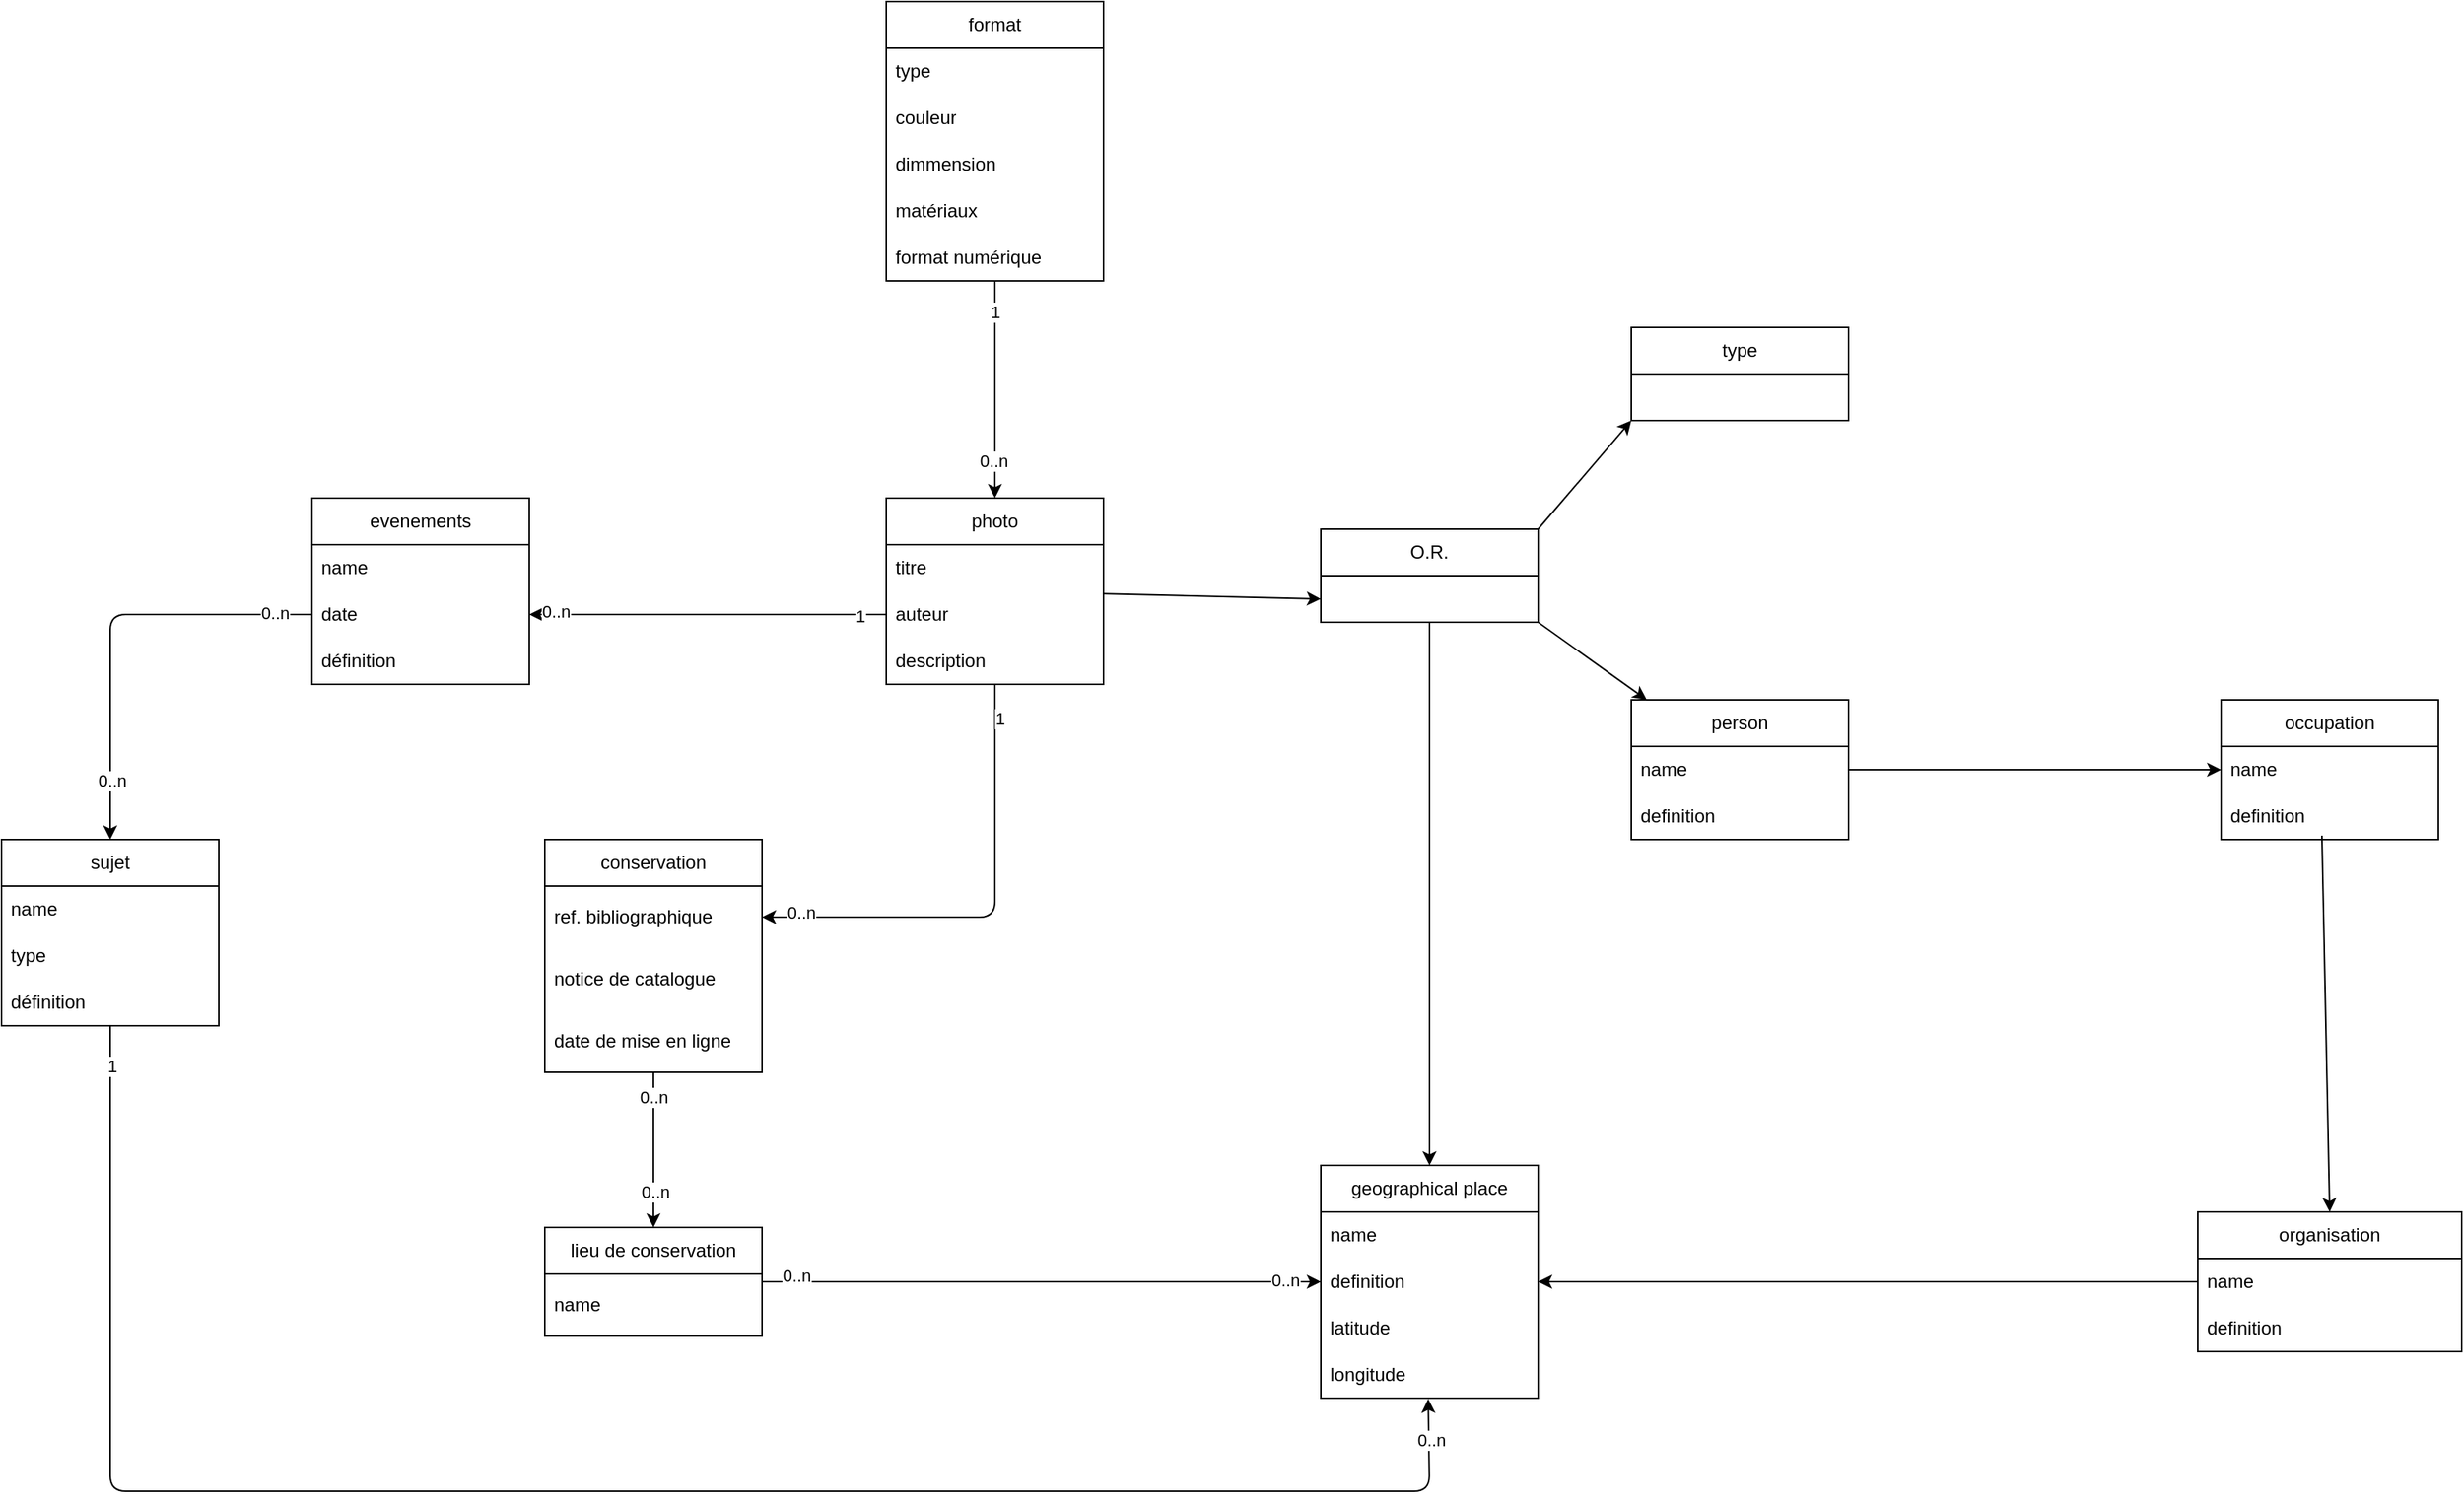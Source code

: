 <mxfile>
    <diagram id="N6279mAM9UXRVaeuRGdW" name="Page-1">
        <mxGraphModel dx="2259" dy="1699" grid="1" gridSize="10" guides="1" tooltips="1" connect="1" arrows="1" fold="1" page="1" pageScale="1" pageWidth="850" pageHeight="1100" math="0" shadow="0">
            <root>
                <mxCell id="0"/>
                <mxCell id="1" parent="0"/>
                <mxCell id="66" style="edgeStyle=none;html=1;entryX=0;entryY=0.5;entryDx=0;entryDy=0;" parent="1" source="11" target="31" edge="1">
                    <mxGeometry relative="1" as="geometry">
                        <Array as="points">
                            <mxPoint x="300" y="745"/>
                        </Array>
                    </mxGeometry>
                </mxCell>
                <mxCell id="98" value="0..n" style="edgeLabel;html=1;align=center;verticalAlign=middle;resizable=0;points=[];" vertex="1" connectable="0" parent="66">
                    <mxGeometry x="-0.881" y="4" relative="1" as="geometry">
                        <mxPoint as="offset"/>
                    </mxGeometry>
                </mxCell>
                <mxCell id="99" value="0..n" style="edgeLabel;html=1;align=center;verticalAlign=middle;resizable=0;points=[];" vertex="1" connectable="0" parent="66">
                    <mxGeometry x="0.873" y="1" relative="1" as="geometry">
                        <mxPoint as="offset"/>
                    </mxGeometry>
                </mxCell>
                <mxCell id="11" value="lieu de conservation" style="swimlane;fontStyle=0;childLayout=stackLayout;horizontal=1;startSize=30;horizontalStack=0;resizeParent=1;resizeParentMax=0;resizeLast=0;collapsible=1;marginBottom=0;whiteSpace=wrap;html=1;" parent="1" vertex="1">
                    <mxGeometry x="10" y="710" width="140" height="70" as="geometry">
                        <mxRectangle x="320" y="280" width="90" height="30" as="alternateBounds"/>
                    </mxGeometry>
                </mxCell>
                <mxCell id="57" value="name" style="text;strokeColor=none;fillColor=none;align=left;verticalAlign=middle;spacingLeft=4;spacingRight=4;overflow=hidden;points=[[0,0.5],[1,0.5]];portConstraint=eastwest;rotatable=0;whiteSpace=wrap;html=1;" parent="11" vertex="1">
                    <mxGeometry y="30" width="140" height="40" as="geometry"/>
                </mxCell>
                <mxCell id="19" style="edgeStyle=none;html=1;exitX=1;exitY=0;exitDx=0;exitDy=0;entryX=0;entryY=1;entryDx=0;entryDy=0;" parent="1" source="12" target="14" edge="1">
                    <mxGeometry relative="1" as="geometry">
                        <mxPoint x="730" y="220" as="targetPoint"/>
                    </mxGeometry>
                </mxCell>
                <mxCell id="20" style="edgeStyle=none;html=1;exitX=1;exitY=1;exitDx=0;exitDy=0;entryX=0;entryY=0;entryDx=0;entryDy=0;" parent="1" source="12" edge="1">
                    <mxGeometry relative="1" as="geometry">
                        <mxPoint x="720" y="370" as="targetPoint"/>
                    </mxGeometry>
                </mxCell>
                <mxCell id="34" style="edgeStyle=none;html=1;exitX=0.5;exitY=1;exitDx=0;exitDy=0;entryX=0.5;entryY=0;entryDx=0;entryDy=0;" parent="1" source="12" target="29" edge="1">
                    <mxGeometry relative="1" as="geometry"/>
                </mxCell>
                <mxCell id="12" value="O.R." style="swimlane;fontStyle=0;childLayout=stackLayout;horizontal=1;startSize=30;horizontalStack=0;resizeParent=1;resizeParentMax=0;resizeLast=0;collapsible=1;marginBottom=0;whiteSpace=wrap;html=1;" parent="1" vertex="1">
                    <mxGeometry x="510" y="260" width="140" height="60" as="geometry">
                        <mxRectangle x="320" y="280" width="90" height="30" as="alternateBounds"/>
                    </mxGeometry>
                </mxCell>
                <mxCell id="14" value="type" style="swimlane;fontStyle=0;childLayout=stackLayout;horizontal=1;startSize=30;horizontalStack=0;resizeParent=1;resizeParentMax=0;resizeLast=0;collapsible=1;marginBottom=0;whiteSpace=wrap;html=1;" parent="1" vertex="1">
                    <mxGeometry x="710" y="130" width="140" height="60" as="geometry">
                        <mxRectangle x="320" y="280" width="90" height="30" as="alternateBounds"/>
                    </mxGeometry>
                </mxCell>
                <mxCell id="24" value="person" style="swimlane;fontStyle=0;childLayout=stackLayout;horizontal=1;startSize=30;horizontalStack=0;resizeParent=1;resizeParentMax=0;resizeLast=0;collapsible=1;marginBottom=0;whiteSpace=wrap;html=1;" parent="1" vertex="1">
                    <mxGeometry x="710" y="370" width="140" height="90" as="geometry"/>
                </mxCell>
                <mxCell id="25" value="name" style="text;strokeColor=none;fillColor=none;align=left;verticalAlign=middle;spacingLeft=4;spacingRight=4;overflow=hidden;points=[[0,0.5],[1,0.5]];portConstraint=eastwest;rotatable=0;whiteSpace=wrap;html=1;" parent="24" vertex="1">
                    <mxGeometry y="30" width="140" height="30" as="geometry"/>
                </mxCell>
                <mxCell id="26" value="definition" style="text;strokeColor=none;fillColor=none;align=left;verticalAlign=middle;spacingLeft=4;spacingRight=4;overflow=hidden;points=[[0,0.5],[1,0.5]];portConstraint=eastwest;rotatable=0;whiteSpace=wrap;html=1;" parent="24" vertex="1">
                    <mxGeometry y="60" width="140" height="30" as="geometry"/>
                </mxCell>
                <mxCell id="29" value="geographical place" style="swimlane;fontStyle=0;childLayout=stackLayout;horizontal=1;startSize=30;horizontalStack=0;resizeParent=1;resizeParentMax=0;resizeLast=0;collapsible=1;marginBottom=0;whiteSpace=wrap;html=1;" parent="1" vertex="1">
                    <mxGeometry x="510" y="670" width="140" height="150" as="geometry"/>
                </mxCell>
                <mxCell id="30" value="name" style="text;strokeColor=none;fillColor=none;align=left;verticalAlign=middle;spacingLeft=4;spacingRight=4;overflow=hidden;points=[[0,0.5],[1,0.5]];portConstraint=eastwest;rotatable=0;whiteSpace=wrap;html=1;" parent="29" vertex="1">
                    <mxGeometry y="30" width="140" height="30" as="geometry"/>
                </mxCell>
                <mxCell id="31" value="definition" style="text;strokeColor=none;fillColor=none;align=left;verticalAlign=middle;spacingLeft=4;spacingRight=4;overflow=hidden;points=[[0,0.5],[1,0.5]];portConstraint=eastwest;rotatable=0;whiteSpace=wrap;html=1;" parent="29" vertex="1">
                    <mxGeometry y="60" width="140" height="30" as="geometry"/>
                </mxCell>
                <mxCell id="32" value="latitude" style="text;strokeColor=none;fillColor=none;align=left;verticalAlign=middle;spacingLeft=4;spacingRight=4;overflow=hidden;points=[[0,0.5],[1,0.5]];portConstraint=eastwest;rotatable=0;whiteSpace=wrap;html=1;" parent="29" vertex="1">
                    <mxGeometry y="90" width="140" height="30" as="geometry"/>
                </mxCell>
                <mxCell id="33" value="longitude" style="text;strokeColor=none;fillColor=none;align=left;verticalAlign=middle;spacingLeft=4;spacingRight=4;overflow=hidden;points=[[0,0.5],[1,0.5]];portConstraint=eastwest;rotatable=0;whiteSpace=wrap;html=1;" parent="29" vertex="1">
                    <mxGeometry y="120" width="140" height="30" as="geometry"/>
                </mxCell>
                <mxCell id="35" value="occupation" style="swimlane;fontStyle=0;childLayout=stackLayout;horizontal=1;startSize=30;horizontalStack=0;resizeParent=1;resizeParentMax=0;resizeLast=0;collapsible=1;marginBottom=0;whiteSpace=wrap;html=1;" parent="1" vertex="1">
                    <mxGeometry x="1090" y="370" width="140" height="90" as="geometry"/>
                </mxCell>
                <mxCell id="36" value="name" style="text;strokeColor=none;fillColor=none;align=left;verticalAlign=middle;spacingLeft=4;spacingRight=4;overflow=hidden;points=[[0,0.5],[1,0.5]];portConstraint=eastwest;rotatable=0;whiteSpace=wrap;html=1;" parent="35" vertex="1">
                    <mxGeometry y="30" width="140" height="30" as="geometry"/>
                </mxCell>
                <mxCell id="37" value="definition" style="text;strokeColor=none;fillColor=none;align=left;verticalAlign=middle;spacingLeft=4;spacingRight=4;overflow=hidden;points=[[0,0.5],[1,0.5]];portConstraint=eastwest;rotatable=0;whiteSpace=wrap;html=1;" parent="35" vertex="1">
                    <mxGeometry y="60" width="140" height="30" as="geometry"/>
                </mxCell>
                <mxCell id="40" value="organisation" style="swimlane;fontStyle=0;childLayout=stackLayout;horizontal=1;startSize=30;horizontalStack=0;resizeParent=1;resizeParentMax=0;resizeLast=0;collapsible=1;marginBottom=0;whiteSpace=wrap;html=1;" parent="1" vertex="1">
                    <mxGeometry x="1075" y="700" width="170" height="90" as="geometry"/>
                </mxCell>
                <mxCell id="41" value="name" style="text;strokeColor=none;fillColor=none;align=left;verticalAlign=middle;spacingLeft=4;spacingRight=4;overflow=hidden;points=[[0,0.5],[1,0.5]];portConstraint=eastwest;rotatable=0;whiteSpace=wrap;html=1;" parent="40" vertex="1">
                    <mxGeometry y="30" width="170" height="30" as="geometry"/>
                </mxCell>
                <mxCell id="42" value="definition" style="text;strokeColor=none;fillColor=none;align=left;verticalAlign=middle;spacingLeft=4;spacingRight=4;overflow=hidden;points=[[0,0.5],[1,0.5]];portConstraint=eastwest;rotatable=0;whiteSpace=wrap;html=1;" parent="40" vertex="1">
                    <mxGeometry y="60" width="170" height="30" as="geometry"/>
                </mxCell>
                <mxCell id="45" style="edgeStyle=none;html=1;exitX=1;exitY=0.5;exitDx=0;exitDy=0;entryX=0;entryY=0.5;entryDx=0;entryDy=0;" parent="1" source="25" target="36" edge="1">
                    <mxGeometry relative="1" as="geometry"/>
                </mxCell>
                <mxCell id="46" style="edgeStyle=none;html=1;exitX=0.464;exitY=0.915;exitDx=0;exitDy=0;entryX=0.5;entryY=0;entryDx=0;entryDy=0;exitPerimeter=0;" parent="1" source="37" target="40" edge="1">
                    <mxGeometry relative="1" as="geometry">
                        <mxPoint x="890" y="500" as="sourcePoint"/>
                        <mxPoint x="1130" y="500" as="targetPoint"/>
                    </mxGeometry>
                </mxCell>
                <mxCell id="92" style="edgeStyle=none;html=1;entryX=0.5;entryY=0;entryDx=0;entryDy=0;" parent="1" source="52" target="72" edge="1">
                    <mxGeometry relative="1" as="geometry"/>
                </mxCell>
                <mxCell id="105" value="1" style="edgeLabel;html=1;align=center;verticalAlign=middle;resizable=0;points=[];" vertex="1" connectable="0" parent="92">
                    <mxGeometry x="-0.714" relative="1" as="geometry">
                        <mxPoint as="offset"/>
                    </mxGeometry>
                </mxCell>
                <mxCell id="106" value="0..n" style="edgeLabel;html=1;align=center;verticalAlign=middle;resizable=0;points=[];" vertex="1" connectable="0" parent="92">
                    <mxGeometry x="0.654" y="-1" relative="1" as="geometry">
                        <mxPoint as="offset"/>
                    </mxGeometry>
                </mxCell>
                <mxCell id="52" value="format" style="swimlane;fontStyle=0;childLayout=stackLayout;horizontal=1;startSize=30;horizontalStack=0;resizeParent=1;resizeParentMax=0;resizeLast=0;collapsible=1;marginBottom=0;whiteSpace=wrap;html=1;" parent="1" vertex="1">
                    <mxGeometry x="230" y="-80" width="140" height="180" as="geometry"/>
                </mxCell>
                <mxCell id="53" value="type" style="text;strokeColor=none;fillColor=none;align=left;verticalAlign=middle;spacingLeft=4;spacingRight=4;overflow=hidden;points=[[0,0.5],[1,0.5]];portConstraint=eastwest;rotatable=0;whiteSpace=wrap;html=1;" parent="52" vertex="1">
                    <mxGeometry y="30" width="140" height="30" as="geometry"/>
                </mxCell>
                <mxCell id="54" value="couleur" style="text;strokeColor=none;fillColor=none;align=left;verticalAlign=middle;spacingLeft=4;spacingRight=4;overflow=hidden;points=[[0,0.5],[1,0.5]];portConstraint=eastwest;rotatable=0;whiteSpace=wrap;html=1;" parent="52" vertex="1">
                    <mxGeometry y="60" width="140" height="30" as="geometry"/>
                </mxCell>
                <mxCell id="55" value="dimmension" style="text;strokeColor=none;fillColor=none;align=left;verticalAlign=middle;spacingLeft=4;spacingRight=4;overflow=hidden;points=[[0,0.5],[1,0.5]];portConstraint=eastwest;rotatable=0;whiteSpace=wrap;html=1;" parent="52" vertex="1">
                    <mxGeometry y="90" width="140" height="30" as="geometry"/>
                </mxCell>
                <mxCell id="56" value="matériaux" style="text;strokeColor=none;fillColor=none;align=left;verticalAlign=middle;spacingLeft=4;spacingRight=4;overflow=hidden;points=[[0,0.5],[1,0.5]];portConstraint=eastwest;rotatable=0;whiteSpace=wrap;html=1;" parent="52" vertex="1">
                    <mxGeometry y="120" width="140" height="30" as="geometry"/>
                </mxCell>
                <mxCell id="90" value="format numérique" style="text;strokeColor=none;fillColor=none;align=left;verticalAlign=middle;spacingLeft=4;spacingRight=4;overflow=hidden;points=[[0,0.5],[1,0.5]];portConstraint=eastwest;rotatable=0;whiteSpace=wrap;html=1;" parent="52" vertex="1">
                    <mxGeometry y="150" width="140" height="30" as="geometry"/>
                </mxCell>
                <mxCell id="59" style="edgeStyle=none;html=1;exitX=0;exitY=0.5;exitDx=0;exitDy=0;entryX=1;entryY=0.5;entryDx=0;entryDy=0;" parent="1" source="41" target="31" edge="1">
                    <mxGeometry relative="1" as="geometry"/>
                </mxCell>
                <mxCell id="60" value="evenements" style="swimlane;fontStyle=0;childLayout=stackLayout;horizontal=1;startSize=30;horizontalStack=0;resizeParent=1;resizeParentMax=0;resizeLast=0;collapsible=1;marginBottom=0;whiteSpace=wrap;html=1;" parent="1" vertex="1">
                    <mxGeometry x="-140" y="240" width="140" height="120" as="geometry"/>
                </mxCell>
                <mxCell id="61" value="name" style="text;strokeColor=none;fillColor=none;align=left;verticalAlign=middle;spacingLeft=4;spacingRight=4;overflow=hidden;points=[[0,0.5],[1,0.5]];portConstraint=eastwest;rotatable=0;whiteSpace=wrap;html=1;" parent="60" vertex="1">
                    <mxGeometry y="30" width="140" height="30" as="geometry"/>
                </mxCell>
                <mxCell id="62" value="date" style="text;strokeColor=none;fillColor=none;align=left;verticalAlign=middle;spacingLeft=4;spacingRight=4;overflow=hidden;points=[[0,0.5],[1,0.5]];portConstraint=eastwest;rotatable=0;whiteSpace=wrap;html=1;" parent="60" vertex="1">
                    <mxGeometry y="60" width="140" height="30" as="geometry"/>
                </mxCell>
                <mxCell id="63" value="définition" style="text;strokeColor=none;fillColor=none;align=left;verticalAlign=middle;spacingLeft=4;spacingRight=4;overflow=hidden;points=[[0,0.5],[1,0.5]];portConstraint=eastwest;rotatable=0;whiteSpace=wrap;html=1;" parent="60" vertex="1">
                    <mxGeometry y="90" width="140" height="30" as="geometry"/>
                </mxCell>
                <mxCell id="97" style="edgeStyle=none;html=1;entryX=0.494;entryY=1.017;entryDx=0;entryDy=0;entryPerimeter=0;" parent="1" source="67" target="33" edge="1">
                    <mxGeometry relative="1" as="geometry">
                        <mxPoint x="580" y="840" as="targetPoint"/>
                        <Array as="points">
                            <mxPoint x="-270" y="880"/>
                            <mxPoint x="290" y="880"/>
                            <mxPoint x="580" y="880"/>
                        </Array>
                    </mxGeometry>
                </mxCell>
                <mxCell id="111" value="1" style="edgeLabel;html=1;align=center;verticalAlign=middle;resizable=0;points=[];" vertex="1" connectable="0" parent="97">
                    <mxGeometry x="-0.958" y="1" relative="1" as="geometry">
                        <mxPoint as="offset"/>
                    </mxGeometry>
                </mxCell>
                <mxCell id="112" value="0..n" style="edgeLabel;html=1;align=center;verticalAlign=middle;resizable=0;points=[];" vertex="1" connectable="0" parent="97">
                    <mxGeometry x="0.957" y="-1" relative="1" as="geometry">
                        <mxPoint as="offset"/>
                    </mxGeometry>
                </mxCell>
                <mxCell id="67" value="sujet" style="swimlane;fontStyle=0;childLayout=stackLayout;horizontal=1;startSize=30;horizontalStack=0;resizeParent=1;resizeParentMax=0;resizeLast=0;collapsible=1;marginBottom=0;whiteSpace=wrap;html=1;" parent="1" vertex="1">
                    <mxGeometry x="-340" y="460" width="140" height="120" as="geometry"/>
                </mxCell>
                <mxCell id="68" value="name" style="text;strokeColor=none;fillColor=none;align=left;verticalAlign=middle;spacingLeft=4;spacingRight=4;overflow=hidden;points=[[0,0.5],[1,0.5]];portConstraint=eastwest;rotatable=0;whiteSpace=wrap;html=1;" parent="67" vertex="1">
                    <mxGeometry y="30" width="140" height="30" as="geometry"/>
                </mxCell>
                <mxCell id="69" value="type" style="text;strokeColor=none;fillColor=none;align=left;verticalAlign=middle;spacingLeft=4;spacingRight=4;overflow=hidden;points=[[0,0.5],[1,0.5]];portConstraint=eastwest;rotatable=0;whiteSpace=wrap;html=1;" parent="67" vertex="1">
                    <mxGeometry y="60" width="140" height="30" as="geometry"/>
                </mxCell>
                <mxCell id="70" value="définition" style="text;strokeColor=none;fillColor=none;align=left;verticalAlign=middle;spacingLeft=4;spacingRight=4;overflow=hidden;points=[[0,0.5],[1,0.5]];portConstraint=eastwest;rotatable=0;whiteSpace=wrap;html=1;" parent="67" vertex="1">
                    <mxGeometry y="90" width="140" height="30" as="geometry"/>
                </mxCell>
                <mxCell id="80" style="edgeStyle=none;html=1;entryX=0;entryY=0.75;entryDx=0;entryDy=0;" parent="1" source="72" target="12" edge="1">
                    <mxGeometry relative="1" as="geometry"/>
                </mxCell>
                <mxCell id="81" style="edgeStyle=none;html=1;entryX=1;entryY=0.5;entryDx=0;entryDy=0;" parent="1" source="72" edge="1">
                    <mxGeometry relative="1" as="geometry">
                        <mxPoint x="150" y="510" as="targetPoint"/>
                        <Array as="points">
                            <mxPoint x="300" y="510"/>
                        </Array>
                    </mxGeometry>
                </mxCell>
                <mxCell id="103" value="1" style="edgeLabel;html=1;align=center;verticalAlign=middle;resizable=0;points=[];" vertex="1" connectable="0" parent="81">
                    <mxGeometry x="-0.857" y="3" relative="1" as="geometry">
                        <mxPoint as="offset"/>
                    </mxGeometry>
                </mxCell>
                <mxCell id="104" value="0..n" style="edgeLabel;html=1;align=center;verticalAlign=middle;resizable=0;points=[];" vertex="1" connectable="0" parent="81">
                    <mxGeometry x="0.838" y="-3" relative="1" as="geometry">
                        <mxPoint as="offset"/>
                    </mxGeometry>
                </mxCell>
                <mxCell id="72" value="photo" style="swimlane;fontStyle=0;childLayout=stackLayout;horizontal=1;startSize=30;horizontalStack=0;resizeParent=1;resizeParentMax=0;resizeLast=0;collapsible=1;marginBottom=0;whiteSpace=wrap;html=1;" parent="1" vertex="1">
                    <mxGeometry x="230" y="240" width="140" height="120" as="geometry"/>
                </mxCell>
                <mxCell id="73" value="titre" style="text;strokeColor=none;fillColor=none;align=left;verticalAlign=middle;spacingLeft=4;spacingRight=4;overflow=hidden;points=[[0,0.5],[1,0.5]];portConstraint=eastwest;rotatable=0;whiteSpace=wrap;html=1;" parent="72" vertex="1">
                    <mxGeometry y="30" width="140" height="30" as="geometry"/>
                </mxCell>
                <mxCell id="89" value="auteur" style="text;strokeColor=none;fillColor=none;align=left;verticalAlign=middle;spacingLeft=4;spacingRight=4;overflow=hidden;points=[[0,0.5],[1,0.5]];portConstraint=eastwest;rotatable=0;whiteSpace=wrap;html=1;" parent="72" vertex="1">
                    <mxGeometry y="60" width="140" height="30" as="geometry"/>
                </mxCell>
                <mxCell id="74" value="description" style="text;strokeColor=none;fillColor=none;align=left;verticalAlign=middle;spacingLeft=4;spacingRight=4;overflow=hidden;points=[[0,0.5],[1,0.5]];portConstraint=eastwest;rotatable=0;whiteSpace=wrap;html=1;" parent="72" vertex="1">
                    <mxGeometry y="90" width="140" height="30" as="geometry"/>
                </mxCell>
                <mxCell id="91" style="edgeStyle=none;html=1;entryX=0.5;entryY=0;entryDx=0;entryDy=0;" parent="1" source="84" target="11" edge="1">
                    <mxGeometry relative="1" as="geometry"/>
                </mxCell>
                <mxCell id="100" value="0..n" style="edgeLabel;html=1;align=center;verticalAlign=middle;resizable=0;points=[];" vertex="1" connectable="0" parent="91">
                    <mxGeometry x="-0.685" relative="1" as="geometry">
                        <mxPoint as="offset"/>
                    </mxGeometry>
                </mxCell>
                <mxCell id="102" value="0..n" style="edgeLabel;html=1;align=center;verticalAlign=middle;resizable=0;points=[];" vertex="1" connectable="0" parent="91">
                    <mxGeometry x="0.544" y="1" relative="1" as="geometry">
                        <mxPoint as="offset"/>
                    </mxGeometry>
                </mxCell>
                <mxCell id="84" value="conservation" style="swimlane;fontStyle=0;childLayout=stackLayout;horizontal=1;startSize=30;horizontalStack=0;resizeParent=1;resizeParentMax=0;resizeLast=0;collapsible=1;marginBottom=0;whiteSpace=wrap;html=1;" parent="1" vertex="1">
                    <mxGeometry x="10" y="460" width="140" height="150" as="geometry">
                        <mxRectangle x="320" y="280" width="90" height="30" as="alternateBounds"/>
                    </mxGeometry>
                </mxCell>
                <mxCell id="87" value="ref. bibliographique" style="text;strokeColor=none;fillColor=none;align=left;verticalAlign=middle;spacingLeft=4;spacingRight=4;overflow=hidden;points=[[0,0.5],[1,0.5]];portConstraint=eastwest;rotatable=0;whiteSpace=wrap;html=1;" parent="84" vertex="1">
                    <mxGeometry y="30" width="140" height="40" as="geometry"/>
                </mxCell>
                <mxCell id="88" value="notice de catalogue" style="text;strokeColor=none;fillColor=none;align=left;verticalAlign=middle;spacingLeft=4;spacingRight=4;overflow=hidden;points=[[0,0.5],[1,0.5]];portConstraint=eastwest;rotatable=0;whiteSpace=wrap;html=1;" parent="84" vertex="1">
                    <mxGeometry y="70" width="140" height="40" as="geometry"/>
                </mxCell>
                <mxCell id="86" value="date de mise en ligne" style="text;strokeColor=none;fillColor=none;align=left;verticalAlign=middle;spacingLeft=4;spacingRight=4;overflow=hidden;points=[[0,0.5],[1,0.5]];portConstraint=eastwest;rotatable=0;whiteSpace=wrap;html=1;" parent="84" vertex="1">
                    <mxGeometry y="110" width="140" height="40" as="geometry"/>
                </mxCell>
                <mxCell id="95" style="edgeStyle=none;html=1;entryX=1;entryY=0.5;entryDx=0;entryDy=0;" parent="1" source="89" target="62" edge="1">
                    <mxGeometry relative="1" as="geometry"/>
                </mxCell>
                <mxCell id="107" value="1" style="edgeLabel;html=1;align=center;verticalAlign=middle;resizable=0;points=[];" vertex="1" connectable="0" parent="95">
                    <mxGeometry x="-0.851" y="1" relative="1" as="geometry">
                        <mxPoint as="offset"/>
                    </mxGeometry>
                </mxCell>
                <mxCell id="108" value="0..n" style="edgeLabel;html=1;align=center;verticalAlign=middle;resizable=0;points=[];" vertex="1" connectable="0" parent="95">
                    <mxGeometry x="0.851" y="-2" relative="1" as="geometry">
                        <mxPoint as="offset"/>
                    </mxGeometry>
                </mxCell>
                <mxCell id="96" style="edgeStyle=none;html=1;entryX=0.5;entryY=0;entryDx=0;entryDy=0;exitX=0;exitY=0.5;exitDx=0;exitDy=0;" parent="1" source="62" target="67" edge="1">
                    <mxGeometry relative="1" as="geometry">
                        <Array as="points">
                            <mxPoint x="-270" y="315"/>
                        </Array>
                    </mxGeometry>
                </mxCell>
                <mxCell id="109" value="0..n" style="edgeLabel;html=1;align=center;verticalAlign=middle;resizable=0;points=[];" vertex="1" connectable="0" parent="96">
                    <mxGeometry x="-0.824" y="-1" relative="1" as="geometry">
                        <mxPoint as="offset"/>
                    </mxGeometry>
                </mxCell>
                <mxCell id="110" value="0..n" style="edgeLabel;html=1;align=center;verticalAlign=middle;resizable=0;points=[];" vertex="1" connectable="0" parent="96">
                    <mxGeometry x="0.73" y="1" relative="1" as="geometry">
                        <mxPoint y="-1" as="offset"/>
                    </mxGeometry>
                </mxCell>
            </root>
        </mxGraphModel>
    </diagram>
</mxfile>
